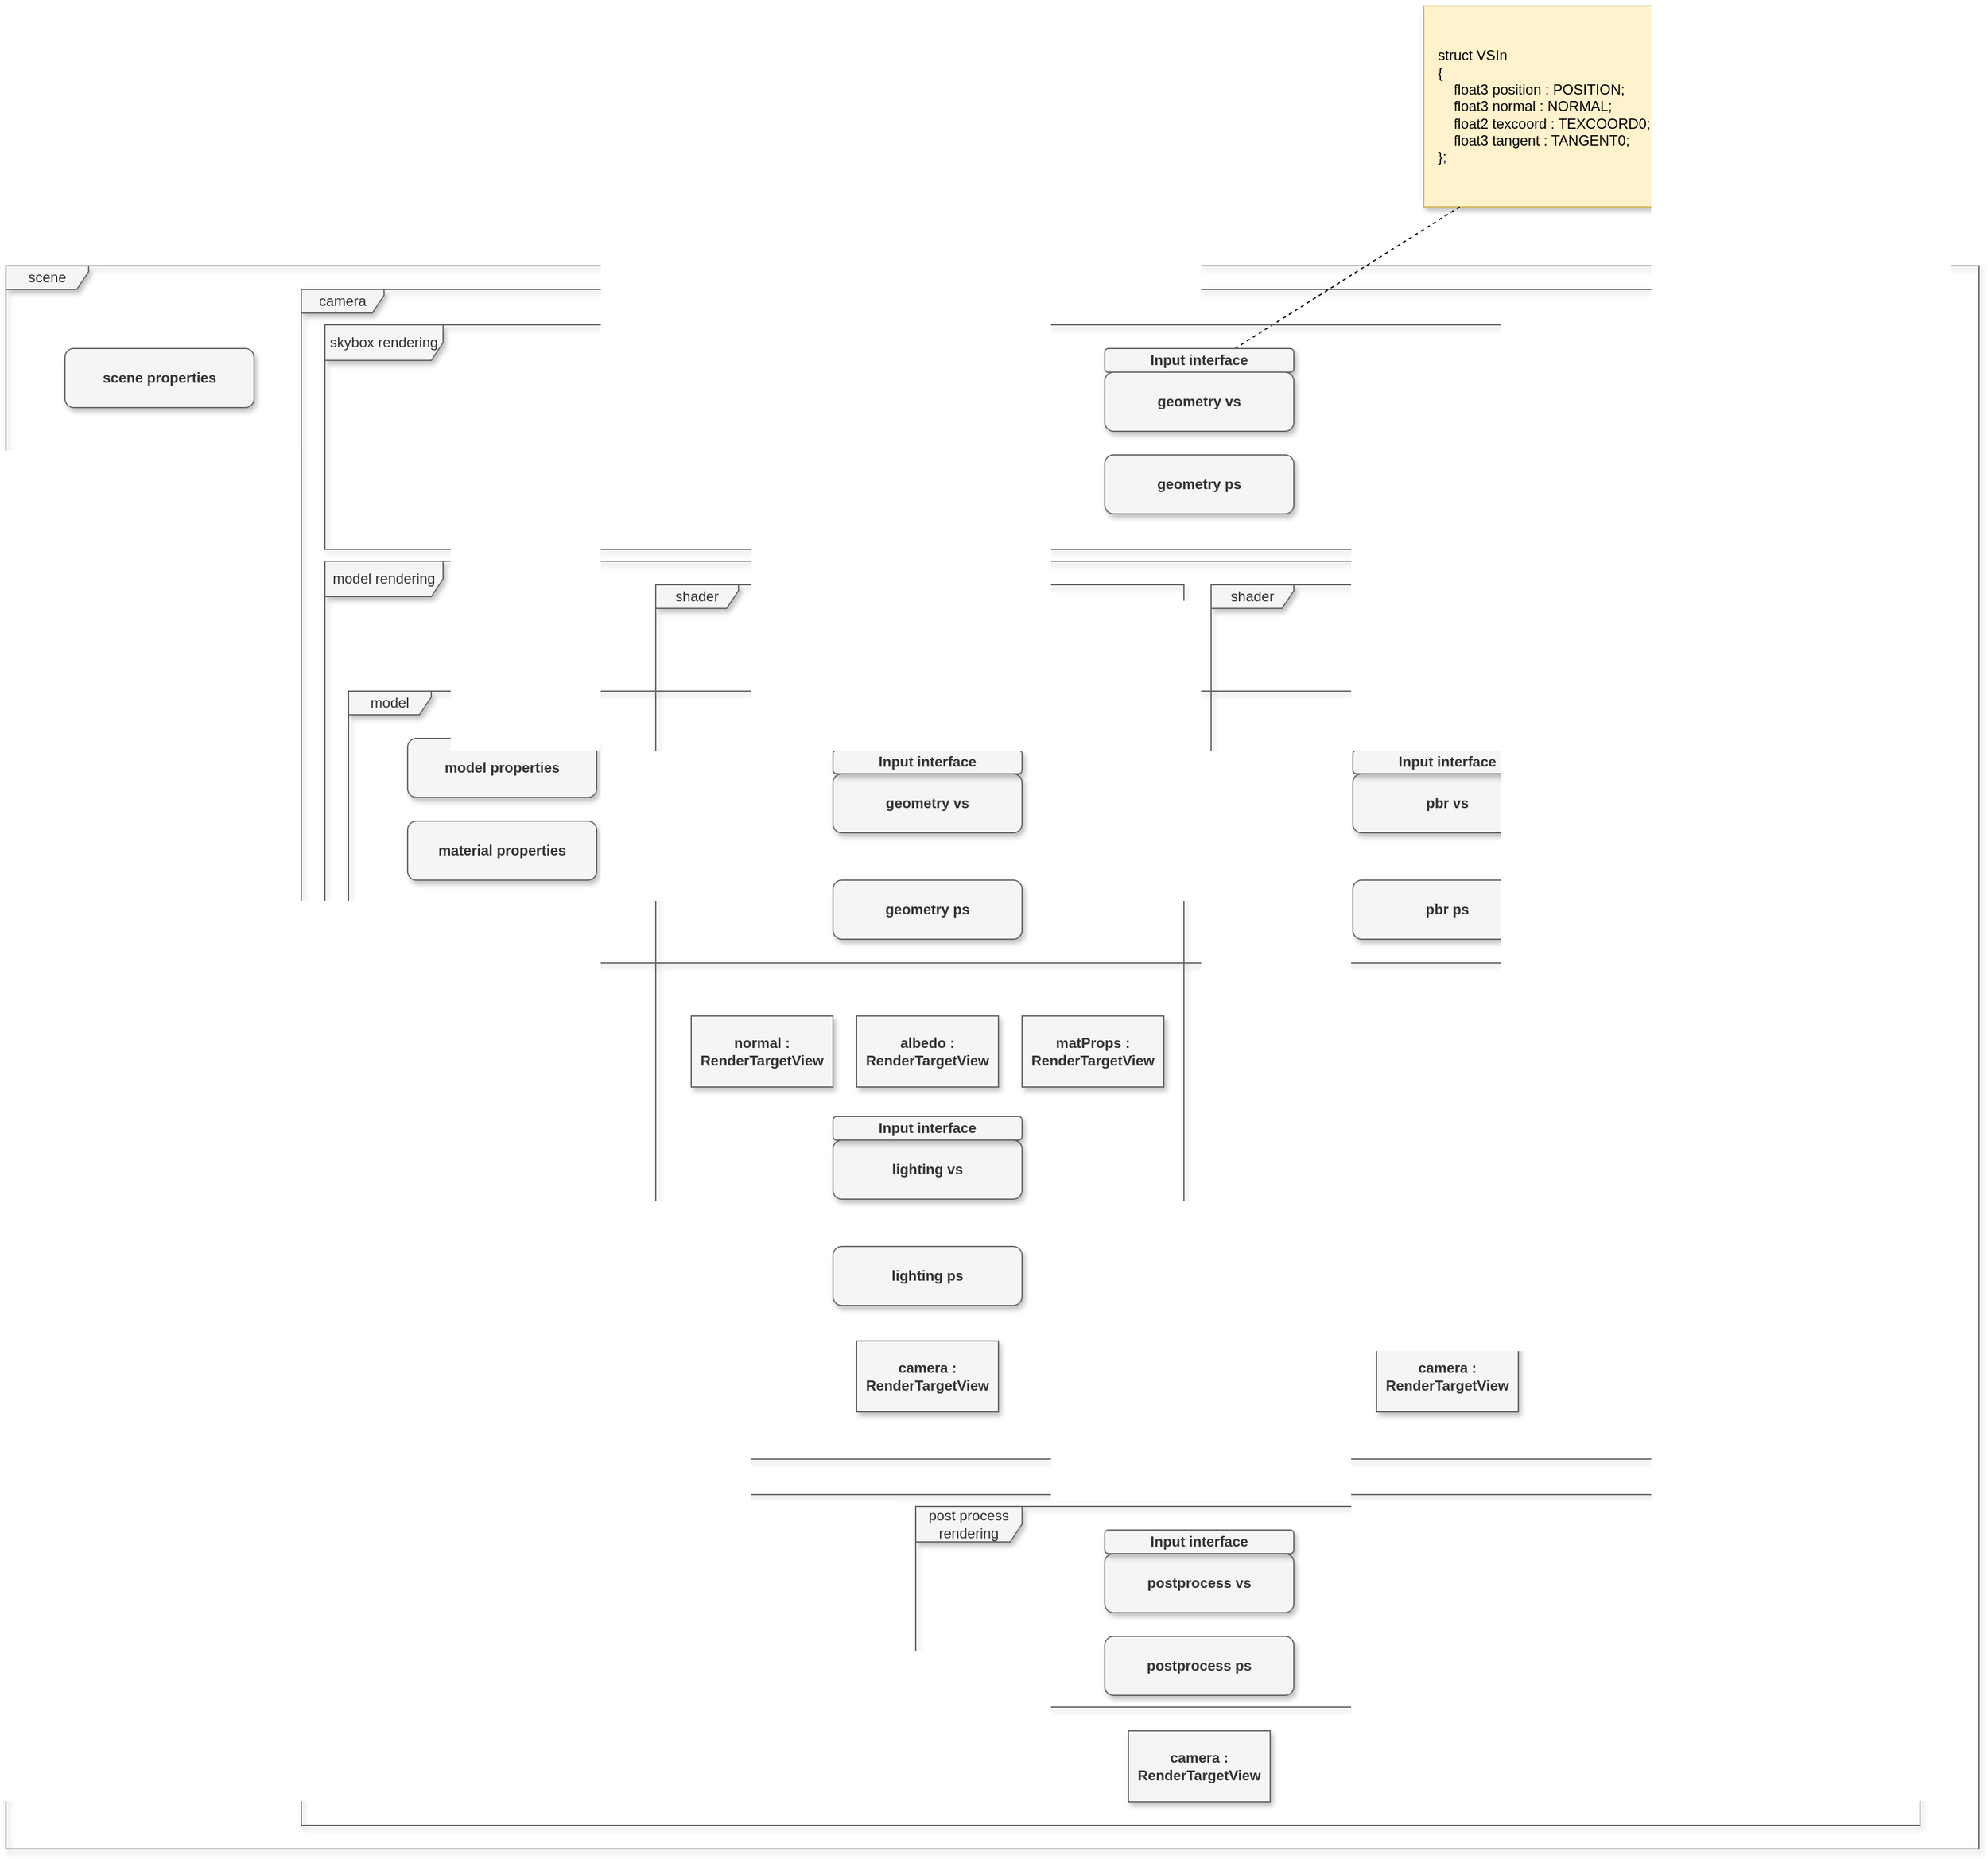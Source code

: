 <mxfile version="19.0.3" type="device" pages="3"><diagram id="YXgC-vT5CmJUhVq_S3-j" name="ページ1"><mxGraphModel dx="2540" dy="2509" grid="1" gridSize="10" guides="1" tooltips="1" connect="1" arrows="1" fold="1" page="1" pageScale="1" pageWidth="827" pageHeight="1169" math="0" shadow="0"><root><mxCell id="0"/><mxCell id="1" parent="0"/><mxCell id="s1_-4kvUL-8-VDjC4zSh-5" value="model rendering" style="shape=umlFrame;whiteSpace=wrap;html=1;shadow=1;fillColor=#f5f5f5;fontColor=#333333;strokeColor=#666666;width=100;height=30;" parent="1" vertex="1"><mxGeometry x="-380" y="170" width="1300" height="790" as="geometry"/></mxCell><mxCell id="RDP-sjqOX5ilSo5YV9NG-27" value="model" style="shape=umlFrame;whiteSpace=wrap;html=1;shadow=1;fillColor=#f5f5f5;fontColor=#333333;strokeColor=#666666;width=70;height=20;" parent="1" vertex="1"><mxGeometry x="-360" y="280" width="1240" height="230" as="geometry"/></mxCell><mxCell id="s1_-4kvUL-8-VDjC4zSh-1" value="shader" style="shape=umlFrame;whiteSpace=wrap;html=1;shadow=1;fillColor=#f5f5f5;fontColor=#333333;strokeColor=#666666;width=70;height=20;" parent="1" vertex="1"><mxGeometry x="-100" y="190" width="447" height="740" as="geometry"/></mxCell><mxCell id="s1_-4kvUL-8-VDjC4zSh-4" value="scene" style="shape=umlFrame;whiteSpace=wrap;html=1;shadow=1;fillColor=#f5f5f5;fontColor=#333333;strokeColor=#666666;width=70;height=20;" parent="1" vertex="1"><mxGeometry x="-650" y="-80" width="1670" height="1340" as="geometry"/></mxCell><mxCell id="s1_-4kvUL-8-VDjC4zSh-3" value="camera" style="shape=umlFrame;whiteSpace=wrap;html=1;shadow=1;fillColor=#f5f5f5;fontColor=#333333;strokeColor=#666666;width=70;height=20;" parent="1" vertex="1"><mxGeometry x="-400" y="-60" width="1370" height="1300" as="geometry"/></mxCell><mxCell id="s1_-4kvUL-8-VDjC4zSh-6" value="post process rendering" style="shape=umlFrame;whiteSpace=wrap;html=1;shadow=1;fillColor=#f5f5f5;fontColor=#333333;strokeColor=#666666;width=90;height=30;" parent="1" vertex="1"><mxGeometry x="120" y="970" width="500" height="170" as="geometry"/></mxCell><mxCell id="s1_-4kvUL-8-VDjC4zSh-2" value="shader" style="shape=umlFrame;whiteSpace=wrap;html=1;shadow=1;fillColor=#f5f5f5;fontColor=#333333;strokeColor=#666666;width=70;height=20;" parent="1" vertex="1"><mxGeometry x="370" y="190" width="447" height="740" as="geometry"/></mxCell><mxCell id="RDP-sjqOX5ilSo5YV9NG-2" value="&lt;div&gt;struct VSIn&lt;/div&gt;&lt;div&gt;{&lt;/div&gt;&lt;div&gt;&amp;nbsp; &amp;nbsp; float3 position : POSITION;&lt;/div&gt;&lt;div&gt;&amp;nbsp; &amp;nbsp; float3 normal : NORMAL;&lt;/div&gt;&lt;div&gt;&amp;nbsp; &amp;nbsp; float2 texcoord : TEXCOORD0;&lt;/div&gt;&lt;div&gt;&amp;nbsp; &amp;nbsp; float3 tangent : TANGENT0;&lt;/div&gt;&lt;div&gt;};&lt;/div&gt;" style="shape=note;size=15;align=left;spacingLeft=10;html=1;whiteSpace=wrap;shadow=1;fillColor=#fff2cc;strokeColor=#d6b656;" parent="1" vertex="1"><mxGeometry x="550" y="-300" width="330" height="170" as="geometry"/></mxCell><mxCell id="RDP-sjqOX5ilSo5YV9NG-3" value="" style="edgeStyle=none;endArrow=none;dashed=1;html=1;rounded=0;entryX=0.65;entryY=0.2;entryDx=0;entryDy=0;entryPerimeter=0;" parent="1" source="RDP-sjqOX5ilSo5YV9NG-2" target="s1_-4kvUL-8-VDjC4zSh-12" edge="1"><mxGeometry x="1" relative="1" as="geometry"><mxPoint x="1130" y="295" as="targetPoint"/></mxGeometry></mxCell><mxCell id="RDP-sjqOX5ilSo5YV9NG-6" value="geometry vs" style="shape=rect;html=1;rounded=1;whiteSpace=wrap;align=center;fillColor=#f5f5f5;fontColor=#333333;strokeColor=#666666;fontStyle=1;shadow=1;" parent="1" vertex="1"><mxGeometry x="50" y="350" width="160" height="50" as="geometry"/></mxCell><mxCell id="RDP-sjqOX5ilSo5YV9NG-7" value="geometry ps" style="shape=rect;html=1;rounded=1;whiteSpace=wrap;align=center;fillColor=#f5f5f5;fontColor=#333333;strokeColor=#666666;fontStyle=1;shadow=1;" parent="1" vertex="1"><mxGeometry x="50" y="440" width="160" height="50" as="geometry"/></mxCell><mxCell id="RDP-sjqOX5ilSo5YV9NG-9" value="normal : RenderTargetView" style="shape=rect;html=1;whiteSpace=wrap;align=center;shadow=1;fillColor=#f5f5f5;fontColor=#333333;strokeColor=#666666;fontStyle=1" parent="1" vertex="1"><mxGeometry x="-70" y="555" width="120" height="60" as="geometry"/></mxCell><mxCell id="RDP-sjqOX5ilSo5YV9NG-10" value="albedo : RenderTargetView" style="shape=rect;html=1;whiteSpace=wrap;align=center;shadow=1;fillColor=#f5f5f5;fontColor=#333333;strokeColor=#666666;fontStyle=1" parent="1" vertex="1"><mxGeometry x="70" y="555" width="120" height="60" as="geometry"/></mxCell><mxCell id="RDP-sjqOX5ilSo5YV9NG-11" value="matProps : RenderTargetView" style="shape=rect;html=1;whiteSpace=wrap;align=center;shadow=1;fillColor=#f5f5f5;fontColor=#333333;strokeColor=#666666;fontStyle=1" parent="1" vertex="1"><mxGeometry x="210" y="555" width="120" height="60" as="geometry"/></mxCell><mxCell id="RDP-sjqOX5ilSo5YV9NG-12" value="lighting vs" style="shape=rect;html=1;rounded=1;whiteSpace=wrap;align=center;fillColor=#f5f5f5;fontColor=#333333;strokeColor=#666666;fontStyle=1;shadow=1;" parent="1" vertex="1"><mxGeometry x="50" y="660" width="160" height="50" as="geometry"/></mxCell><mxCell id="RDP-sjqOX5ilSo5YV9NG-13" value="lighting ps" style="shape=rect;html=1;rounded=1;whiteSpace=wrap;align=center;fillColor=#f5f5f5;fontColor=#333333;strokeColor=#666666;fontStyle=1;shadow=1;" parent="1" vertex="1"><mxGeometry x="50" y="750" width="160" height="50" as="geometry"/></mxCell><mxCell id="RDP-sjqOX5ilSo5YV9NG-14" value="pbr vs" style="shape=rect;html=1;rounded=1;whiteSpace=wrap;align=center;fillColor=#f5f5f5;fontColor=#333333;strokeColor=#666666;fontStyle=1;shadow=1;" parent="1" vertex="1"><mxGeometry x="490" y="350" width="160" height="50" as="geometry"/></mxCell><mxCell id="RDP-sjqOX5ilSo5YV9NG-15" value="pbr ps" style="shape=rect;html=1;rounded=1;whiteSpace=wrap;align=center;fillColor=#f5f5f5;fontColor=#333333;strokeColor=#666666;fontStyle=1;shadow=1;" parent="1" vertex="1"><mxGeometry x="490" y="440" width="160" height="50" as="geometry"/></mxCell><mxCell id="RDP-sjqOX5ilSo5YV9NG-16" value="postprocess vs" style="shape=rect;html=1;rounded=1;whiteSpace=wrap;align=center;fillColor=#f5f5f5;fontColor=#333333;strokeColor=#666666;fontStyle=1;shadow=1;" parent="1" vertex="1"><mxGeometry x="280" y="1010" width="160" height="50" as="geometry"/></mxCell><mxCell id="RDP-sjqOX5ilSo5YV9NG-17" value="postprocess ps" style="shape=rect;html=1;rounded=1;whiteSpace=wrap;align=center;fillColor=#f5f5f5;fontColor=#333333;strokeColor=#666666;fontStyle=1;shadow=1;" parent="1" vertex="1"><mxGeometry x="280" y="1080" width="160" height="50" as="geometry"/></mxCell><mxCell id="RDP-sjqOX5ilSo5YV9NG-18" value="camera : RenderTargetView" style="shape=rect;html=1;whiteSpace=wrap;align=center;shadow=1;fillColor=#f5f5f5;fontColor=#333333;strokeColor=#666666;fontStyle=1" parent="1" vertex="1"><mxGeometry x="70" y="830" width="120" height="60" as="geometry"/></mxCell><mxCell id="RDP-sjqOX5ilSo5YV9NG-21" value="camera : RenderTargetView" style="shape=rect;html=1;whiteSpace=wrap;align=center;shadow=1;fillColor=#f5f5f5;fontColor=#333333;strokeColor=#666666;fontStyle=1" parent="1" vertex="1"><mxGeometry x="510" y="830" width="120" height="60" as="geometry"/></mxCell><mxCell id="RDP-sjqOX5ilSo5YV9NG-22" value="material properties" style="shape=rect;html=1;rounded=1;whiteSpace=wrap;align=center;fillColor=#f5f5f5;fontColor=#333333;strokeColor=#666666;fontStyle=1;shadow=1;" parent="1" vertex="1"><mxGeometry x="-310" y="390" width="160" height="50" as="geometry"/></mxCell><mxCell id="RDP-sjqOX5ilSo5YV9NG-25" value="scene properties" style="shape=rect;html=1;rounded=1;whiteSpace=wrap;align=center;fillColor=#f5f5f5;fontColor=#333333;strokeColor=#666666;fontStyle=1;shadow=1;" parent="1" vertex="1"><mxGeometry x="-600" y="-10" width="160" height="50" as="geometry"/></mxCell><mxCell id="RDP-sjqOX5ilSo5YV9NG-26" value="model properties" style="shape=rect;html=1;rounded=1;whiteSpace=wrap;align=center;fillColor=#f5f5f5;fontColor=#333333;strokeColor=#666666;fontStyle=1;shadow=1;" parent="1" vertex="1"><mxGeometry x="-310" y="320" width="160" height="50" as="geometry"/></mxCell><mxCell id="RDP-sjqOX5ilSo5YV9NG-28" value="camera : RenderTargetView" style="shape=rect;html=1;whiteSpace=wrap;align=center;shadow=1;fillColor=#f5f5f5;fontColor=#333333;strokeColor=#666666;fontStyle=1" parent="1" vertex="1"><mxGeometry x="300" y="1160" width="120" height="60" as="geometry"/></mxCell><mxCell id="s1_-4kvUL-8-VDjC4zSh-7" value="Input interface" style="shape=rect;html=1;rounded=1;whiteSpace=wrap;align=center;fillColor=#f5f5f5;fontColor=#333333;strokeColor=#666666;fontStyle=1;shadow=1;" parent="1" vertex="1"><mxGeometry x="50" y="330" width="160" height="20" as="geometry"/></mxCell><mxCell id="s1_-4kvUL-8-VDjC4zSh-8" value="Input interface" style="shape=rect;html=1;rounded=1;whiteSpace=wrap;align=center;fillColor=#f5f5f5;fontColor=#333333;strokeColor=#666666;fontStyle=1;shadow=1;" parent="1" vertex="1"><mxGeometry x="490" y="330" width="160" height="20" as="geometry"/></mxCell><mxCell id="s1_-4kvUL-8-VDjC4zSh-9" value="Input interface" style="shape=rect;html=1;rounded=1;whiteSpace=wrap;align=center;fillColor=#f5f5f5;fontColor=#333333;strokeColor=#666666;fontStyle=1;shadow=1;" parent="1" vertex="1"><mxGeometry x="50" y="640" width="160" height="20" as="geometry"/></mxCell><mxCell id="s1_-4kvUL-8-VDjC4zSh-10" value="Input interface" style="shape=rect;html=1;rounded=1;whiteSpace=wrap;align=center;fillColor=#f5f5f5;fontColor=#333333;strokeColor=#666666;fontStyle=1;shadow=1;" parent="1" vertex="1"><mxGeometry x="280" y="990" width="160" height="20" as="geometry"/></mxCell><mxCell id="s1_-4kvUL-8-VDjC4zSh-11" value="skybox rendering" style="shape=umlFrame;whiteSpace=wrap;html=1;shadow=1;fillColor=#f5f5f5;fontColor=#333333;strokeColor=#666666;width=100;height=30;" parent="1" vertex="1"><mxGeometry x="-380" y="-30" width="1300" height="190" as="geometry"/></mxCell><mxCell id="s1_-4kvUL-8-VDjC4zSh-12" value="Input interface" style="shape=rect;html=1;rounded=1;whiteSpace=wrap;align=center;fillColor=#f5f5f5;fontColor=#333333;strokeColor=#666666;fontStyle=1;shadow=1;" parent="1" vertex="1"><mxGeometry x="280" y="-10" width="160" height="20" as="geometry"/></mxCell><mxCell id="s1_-4kvUL-8-VDjC4zSh-13" value="geometry vs" style="shape=rect;html=1;rounded=1;whiteSpace=wrap;align=center;fillColor=#f5f5f5;fontColor=#333333;strokeColor=#666666;fontStyle=1;shadow=1;" parent="1" vertex="1"><mxGeometry x="280" y="10" width="160" height="50" as="geometry"/></mxCell><mxCell id="s1_-4kvUL-8-VDjC4zSh-14" value="geometry ps" style="shape=rect;html=1;rounded=1;whiteSpace=wrap;align=center;fillColor=#f5f5f5;fontColor=#333333;strokeColor=#666666;fontStyle=1;shadow=1;" parent="1" vertex="1"><mxGeometry x="280" y="80" width="160" height="50" as="geometry"/></mxCell></root></mxGraphModel></diagram><diagram id="eNa6T5AWLPvmEiPviDkh" name="ページ2"><mxGraphModel dx="1769" dy="737" grid="1" gridSize="10" guides="1" tooltips="1" connect="1" arrows="1" fold="1" page="1" pageScale="1" pageWidth="827" pageHeight="1169" math="0" shadow="0"><root><mxCell id="0"/><mxCell id="1" parent="0"/><mxCell id="f33VHewyYjSdojZ5BTiN-1" value="Material" style="html=1;fillColor=#f5f5f5;strokeColor=#666666;fontStyle=1;shadow=1;fontColor=#333333;" parent="1" vertex="1"><mxGeometry x="230" y="310" width="110" height="50" as="geometry"/></mxCell><mxCell id="f33VHewyYjSdojZ5BTiN-2" value="Material" style="html=1;fillColor=#f5f5f5;strokeColor=#666666;fontStyle=1;shadow=1;fontColor=#333333;" parent="1" vertex="1"><mxGeometry x="690" y="310" width="110" height="50" as="geometry"/></mxCell><mxCell id="f33VHewyYjSdojZ5BTiN-3" value="ShaderA" style="html=1;fillColor=#f5f5f5;strokeColor=#666666;fontStyle=1;shadow=1;fontColor=#333333;" parent="1" vertex="1"><mxGeometry x="330" y="380" width="110" height="50" as="geometry"/></mxCell><mxCell id="f33VHewyYjSdojZ5BTiN-4" value="ShaderB" style="html=1;fillColor=#f5f5f5;strokeColor=#666666;fontStyle=1;shadow=1;fontColor=#333333;" parent="1" vertex="1"><mxGeometry x="780" y="385" width="110" height="50" as="geometry"/></mxCell><mxCell id="f33VHewyYjSdojZ5BTiN-5" value="1" style="endArrow=open;html=1;endSize=12;startArrow=diamondThin;startSize=14;startFill=0;edgeStyle=elbowEdgeStyle;align=left;verticalAlign=bottom;rounded=0;" parent="1" source="f33VHewyYjSdojZ5BTiN-1" target="f33VHewyYjSdojZ5BTiN-3" edge="1"><mxGeometry x="-1" y="3" relative="1" as="geometry"><mxPoint x="330" y="380" as="sourcePoint"/><mxPoint x="490" y="380" as="targetPoint"/><Array as="points"><mxPoint x="290" y="370"/><mxPoint x="270" y="370"/></Array></mxGeometry></mxCell><mxCell id="f33VHewyYjSdojZ5BTiN-6" value="1" style="endArrow=open;html=1;endSize=12;startArrow=diamondThin;startSize=14;startFill=0;edgeStyle=elbowEdgeStyle;align=left;verticalAlign=bottom;rounded=0;" parent="1" source="f33VHewyYjSdojZ5BTiN-2" target="f33VHewyYjSdojZ5BTiN-4" edge="1"><mxGeometry x="-1" y="3" relative="1" as="geometry"><mxPoint x="550" y="385" as="sourcePoint"/><mxPoint x="710" y="405" as="targetPoint"/><Array as="points"><mxPoint x="750" y="365"/></Array></mxGeometry></mxCell><mxCell id="f33VHewyYjSdojZ5BTiN-7" value="MateriaTag1" style="html=1;fillColor=#f5f5f5;strokeColor=#666666;fontStyle=1;shadow=1;fontColor=#333333;" parent="1" vertex="1"><mxGeometry x="70" y="10" width="110" height="50" as="geometry"/></mxCell><mxCell id="f33VHewyYjSdojZ5BTiN-8" value="MateriaTag2" style="html=1;fillColor=#f5f5f5;strokeColor=#666666;fontStyle=1;shadow=1;fontColor=#333333;" parent="1" vertex="1"><mxGeometry x="270" y="10" width="110" height="50" as="geometry"/></mxCell><mxCell id="f33VHewyYjSdojZ5BTiN-9" value="MateriaTag3" style="html=1;fillColor=#f5f5f5;strokeColor=#666666;fontStyle=1;shadow=1;fontColor=#333333;" parent="1" vertex="1"><mxGeometry x="480" y="10" width="110" height="50" as="geometry"/></mxCell><mxCell id="f33VHewyYjSdojZ5BTiN-10" value="ShaderA" style="html=1;fillColor=#f5f5f5;strokeColor=#666666;fontStyle=1;shadow=1;fontColor=#333333;" parent="1" vertex="1"><mxGeometry x="-310" y="330" width="110" height="50" as="geometry"/></mxCell><mxCell id="f33VHewyYjSdojZ5BTiN-11" value="ShaderB" style="html=1;fillColor=#f5f5f5;strokeColor=#666666;fontStyle=1;shadow=1;fontColor=#333333;" parent="1" vertex="1"><mxGeometry x="-310" y="400" width="110" height="50" as="geometry"/></mxCell><mxCell id="f33VHewyYjSdojZ5BTiN-12" value="Active Shaders" style="text;html=1;align=center;verticalAlign=middle;resizable=0;points=[];autosize=1;strokeColor=none;fillColor=none;" parent="1" vertex="1"><mxGeometry x="-305" y="280" width="100" height="20" as="geometry"/></mxCell><mxCell id="f33VHewyYjSdojZ5BTiN-13" value="MeshRenderer" style="html=1;fillColor=#f5f5f5;strokeColor=#666666;fontStyle=1;shadow=1;fontColor=#333333;" parent="1" vertex="1"><mxGeometry x="230" y="195" width="110" height="50" as="geometry"/></mxCell><mxCell id="f33VHewyYjSdojZ5BTiN-14" value="MeshRenderer" style="html=1;fillColor=#f5f5f5;strokeColor=#666666;fontStyle=1;shadow=1;fontColor=#333333;" parent="1" vertex="1"><mxGeometry x="690" y="195" width="110" height="50" as="geometry"/></mxCell><mxCell id="f33VHewyYjSdojZ5BTiN-15" value="Material" style="html=1;fillColor=#f5f5f5;strokeColor=#666666;fontStyle=1;shadow=1;fontColor=#333333;" parent="1" vertex="1"><mxGeometry x="440" y="310" width="110" height="50" as="geometry"/></mxCell><mxCell id="f33VHewyYjSdojZ5BTiN-17" value="1" style="endArrow=open;html=1;endSize=12;startArrow=diamondThin;startSize=14;startFill=0;edgeStyle=elbowEdgeStyle;align=left;verticalAlign=bottom;rounded=0;" parent="1" source="f33VHewyYjSdojZ5BTiN-15" target="f33VHewyYjSdojZ5BTiN-3" edge="1"><mxGeometry x="-1" y="3" relative="1" as="geometry"><mxPoint x="560" y="380" as="sourcePoint"/><mxPoint x="540" y="405" as="targetPoint"/><Array as="points"><mxPoint x="500" y="370"/></Array></mxGeometry></mxCell><mxCell id="f33VHewyYjSdojZ5BTiN-18" value="MeshRenderer" style="html=1;fillColor=#f5f5f5;strokeColor=#666666;fontStyle=1;shadow=1;fontColor=#333333;" parent="1" vertex="1"><mxGeometry x="440" y="195" width="110" height="50" as="geometry"/></mxCell><mxCell id="f33VHewyYjSdojZ5BTiN-19" value="1" style="endArrow=open;html=1;endSize=12;startArrow=diamondThin;startSize=14;startFill=0;edgeStyle=elbowEdgeStyle;align=left;verticalAlign=bottom;rounded=0;" parent="1" source="f33VHewyYjSdojZ5BTiN-13" target="f33VHewyYjSdojZ5BTiN-1" edge="1"><mxGeometry x="-1" y="3" relative="1" as="geometry"><mxPoint x="300" y="370" as="sourcePoint"/><mxPoint x="340" y="415" as="targetPoint"/></mxGeometry></mxCell><mxCell id="f33VHewyYjSdojZ5BTiN-20" value="1" style="endArrow=open;html=1;endSize=12;startArrow=diamondThin;startSize=14;startFill=0;edgeStyle=elbowEdgeStyle;align=left;verticalAlign=bottom;rounded=0;" parent="1" source="f33VHewyYjSdojZ5BTiN-18" target="f33VHewyYjSdojZ5BTiN-15" edge="1"><mxGeometry x="-1" y="3" relative="1" as="geometry"><mxPoint x="270" y="250" as="sourcePoint"/><mxPoint x="270" y="320" as="targetPoint"/></mxGeometry></mxCell><mxCell id="f33VHewyYjSdojZ5BTiN-21" value="1" style="endArrow=open;html=1;endSize=12;startArrow=diamondThin;startSize=14;startFill=0;edgeStyle=elbowEdgeStyle;align=left;verticalAlign=bottom;rounded=0;" parent="1" source="f33VHewyYjSdojZ5BTiN-14" target="f33VHewyYjSdojZ5BTiN-2" edge="1"><mxGeometry x="-1" y="3" relative="1" as="geometry"><mxPoint x="505" y="250" as="sourcePoint"/><mxPoint x="505" y="320" as="targetPoint"/></mxGeometry></mxCell><mxCell id="f33VHewyYjSdojZ5BTiN-22" value="Material" style="html=1;fillColor=#f5f5f5;strokeColor=#666666;fontStyle=1;shadow=1;fontColor=#333333;" parent="1" vertex="1"><mxGeometry x="20" y="310" width="110" height="50" as="geometry"/></mxCell><mxCell id="f33VHewyYjSdojZ5BTiN-24" value="1" style="endArrow=open;html=1;endSize=12;startArrow=diamondThin;startSize=14;startFill=0;edgeStyle=elbowEdgeStyle;align=left;verticalAlign=bottom;rounded=0;" parent="1" source="f33VHewyYjSdojZ5BTiN-22" target="f33VHewyYjSdojZ5BTiN-3" edge="1"><mxGeometry x="-1" y="3" relative="1" as="geometry"><mxPoint x="120" y="380" as="sourcePoint"/><mxPoint x="120" y="405" as="targetPoint"/><Array as="points"><mxPoint x="80" y="370"/><mxPoint x="60" y="370"/></Array></mxGeometry></mxCell><mxCell id="f33VHewyYjSdojZ5BTiN-25" value="ImageRenderer" style="html=1;fillColor=#f5f5f5;strokeColor=#666666;fontStyle=1;shadow=1;fontColor=#333333;" parent="1" vertex="1"><mxGeometry x="20" y="195" width="110" height="50" as="geometry"/></mxCell><mxCell id="f33VHewyYjSdojZ5BTiN-26" value="1" style="endArrow=open;html=1;endSize=12;startArrow=diamondThin;startSize=14;startFill=0;edgeStyle=elbowEdgeStyle;align=left;verticalAlign=bottom;rounded=0;" parent="1" source="f33VHewyYjSdojZ5BTiN-25" target="f33VHewyYjSdojZ5BTiN-22" edge="1"><mxGeometry x="-1" y="3" relative="1" as="geometry"><mxPoint x="90" y="370" as="sourcePoint"/><mxPoint x="130" y="415" as="targetPoint"/></mxGeometry></mxCell></root></mxGraphModel></diagram><diagram id="PAdnaMgHmrjmV-zZWKQd" name="ページ3"><mxGraphModel dx="942" dy="737" grid="1" gridSize="10" guides="1" tooltips="1" connect="1" arrows="1" fold="1" page="1" pageScale="1" pageWidth="827" pageHeight="1169" math="0" shadow="0"><root><mxCell id="0"/><mxCell id="1" parent="0"/><mxCell id="fSWCymY4zTmtZZPEPuUE-1" value="Frame buffer" style="html=1;fillColor=#f5f5f5;strokeColor=#666666;fontStyle=1;shadow=1;fontColor=#333333;" vertex="1" parent="1"><mxGeometry x="410" y="840" width="110" height="50" as="geometry"/></mxCell><mxCell id="pGbomY2hmlQlcbQTVbRU-4" style="edgeStyle=orthogonalEdgeStyle;rounded=0;orthogonalLoop=1;jettySize=auto;html=1;endArrow=open;endFill=0;" edge="1" parent="1" source="fSWCymY4zTmtZZPEPuUE-2" target="pGbomY2hmlQlcbQTVbRU-3"><mxGeometry relative="1" as="geometry"/></mxCell><mxCell id="fSWCymY4zTmtZZPEPuUE-2" value="screen" style="html=1;fillColor=#f5f5f5;strokeColor=#666666;fontStyle=1;shadow=1;fontColor=#333333;" vertex="1" parent="1"><mxGeometry x="410" y="260" width="110" height="50" as="geometry"/></mxCell><mxCell id="pGbomY2hmlQlcbQTVbRU-2" style="edgeStyle=orthogonalEdgeStyle;rounded=0;orthogonalLoop=1;jettySize=auto;html=1;endArrow=open;endFill=0;" edge="1" parent="1" source="fSWCymY4zTmtZZPEPuUE-3" target="fSWCymY4zTmtZZPEPuUE-2"><mxGeometry relative="1" as="geometry"/></mxCell><mxCell id="fSWCymY4zTmtZZPEPuUE-3" value="Model shader" style="shape=rect;html=1;rounded=1;whiteSpace=wrap;align=center;" vertex="1" parent="1"><mxGeometry x="400" y="90" width="130" height="50" as="geometry"/></mxCell><mxCell id="pGbomY2hmlQlcbQTVbRU-5" style="edgeStyle=orthogonalEdgeStyle;rounded=0;orthogonalLoop=1;jettySize=auto;html=1;endArrow=open;endFill=0;startArrow=none;" edge="1" parent="1" source="pGbomY2hmlQlcbQTVbRU-6" target="fSWCymY4zTmtZZPEPuUE-1"><mxGeometry relative="1" as="geometry"/></mxCell><mxCell id="pGbomY2hmlQlcbQTVbRU-10" style="edgeStyle=orthogonalEdgeStyle;rounded=0;orthogonalLoop=1;jettySize=auto;html=1;endArrow=open;endFill=0;" edge="1" parent="1" source="pGbomY2hmlQlcbQTVbRU-3" target="pGbomY2hmlQlcbQTVbRU-7"><mxGeometry relative="1" as="geometry"/></mxCell><mxCell id="pGbomY2hmlQlcbQTVbRU-3" value="Post process A" style="shape=rect;html=1;rounded=1;whiteSpace=wrap;align=center;" vertex="1" parent="1"><mxGeometry x="400" y="340" width="130" height="50" as="geometry"/></mxCell><mxCell id="pGbomY2hmlQlcbQTVbRU-9" value="" style="edgeStyle=orthogonalEdgeStyle;rounded=0;orthogonalLoop=1;jettySize=auto;html=1;endArrow=open;endFill=0;" edge="1" parent="1" source="pGbomY2hmlQlcbQTVbRU-7" target="pGbomY2hmlQlcbQTVbRU-11"><mxGeometry relative="1" as="geometry"/></mxCell><mxCell id="pGbomY2hmlQlcbQTVbRU-7" value="screen_back" style="html=1;fillColor=#f5f5f5;strokeColor=#666666;fontStyle=1;shadow=1;fontColor=#333333;" vertex="1" parent="1"><mxGeometry x="410" y="420" width="110" height="50" as="geometry"/></mxCell><mxCell id="pGbomY2hmlQlcbQTVbRU-6" value="Post process B" style="shape=rect;html=1;rounded=1;whiteSpace=wrap;align=center;" vertex="1" parent="1"><mxGeometry x="400" y="655" width="130" height="50" as="geometry"/></mxCell><mxCell id="pGbomY2hmlQlcbQTVbRU-24" style="edgeStyle=orthogonalEdgeStyle;rounded=0;orthogonalLoop=1;jettySize=auto;html=1;endArrow=open;endFill=0;" edge="1" parent="1" source="pGbomY2hmlQlcbQTVbRU-11" target="pGbomY2hmlQlcbQTVbRU-19"><mxGeometry relative="1" as="geometry"/></mxCell><mxCell id="pGbomY2hmlQlcbQTVbRU-11" value="Swap screen buffer" style="shape=rect;html=1;rounded=1;whiteSpace=wrap;align=center;" vertex="1" parent="1"><mxGeometry x="320" y="500" width="290" height="30" as="geometry"/></mxCell><mxCell id="pGbomY2hmlQlcbQTVbRU-15" style="edgeStyle=orthogonalEdgeStyle;rounded=0;orthogonalLoop=1;jettySize=auto;html=1;endArrow=diamondThin;endFill=0;" edge="1" parent="1" source="pGbomY2hmlQlcbQTVbRU-14" target="fSWCymY4zTmtZZPEPuUE-2"><mxGeometry relative="1" as="geometry"/></mxCell><mxCell id="pGbomY2hmlQlcbQTVbRU-14" value="Off-screen buffer A" style="html=1;fillColor=#f5f5f5;strokeColor=#666666;fontStyle=1;shadow=1;fontColor=#333333;" vertex="1" parent="1"><mxGeometry x="220" y="260" width="110" height="50" as="geometry"/></mxCell><mxCell id="pGbomY2hmlQlcbQTVbRU-17" style="edgeStyle=orthogonalEdgeStyle;rounded=0;orthogonalLoop=1;jettySize=auto;html=1;endArrow=diamondThin;endFill=0;" edge="1" parent="1" source="pGbomY2hmlQlcbQTVbRU-16" target="pGbomY2hmlQlcbQTVbRU-7"><mxGeometry relative="1" as="geometry"/></mxCell><mxCell id="pGbomY2hmlQlcbQTVbRU-16" value="Off-screen buffer B" style="html=1;fillColor=#f5f5f5;strokeColor=#666666;fontStyle=1;shadow=1;fontColor=#333333;" vertex="1" parent="1"><mxGeometry x="220" y="420" width="110" height="50" as="geometry"/></mxCell><mxCell id="pGbomY2hmlQlcbQTVbRU-18" value="screen_back" style="html=1;fillColor=#f5f5f5;strokeColor=#666666;fontStyle=1;shadow=1;fontColor=#333333;" vertex="1" parent="1"><mxGeometry x="410" y="720" width="110" height="50" as="geometry"/></mxCell><mxCell id="pGbomY2hmlQlcbQTVbRU-19" value="screen" style="html=1;fillColor=#f5f5f5;strokeColor=#666666;fontStyle=1;shadow=1;fontColor=#333333;" vertex="1" parent="1"><mxGeometry x="410" y="590" width="110" height="50" as="geometry"/></mxCell><mxCell id="pGbomY2hmlQlcbQTVbRU-20" style="edgeStyle=orthogonalEdgeStyle;rounded=0;orthogonalLoop=1;jettySize=auto;html=1;endArrow=diamondThin;endFill=0;" edge="1" source="pGbomY2hmlQlcbQTVbRU-21" parent="1" target="pGbomY2hmlQlcbQTVbRU-18"><mxGeometry relative="1" as="geometry"><mxPoint x="380" y="745" as="targetPoint"/></mxGeometry></mxCell><mxCell id="pGbomY2hmlQlcbQTVbRU-21" value="Off-screen buffer A" style="html=1;fillColor=#f5f5f5;strokeColor=#666666;fontStyle=1;shadow=1;fontColor=#333333;" vertex="1" parent="1"><mxGeometry x="220" y="720" width="110" height="50" as="geometry"/></mxCell><mxCell id="pGbomY2hmlQlcbQTVbRU-22" style="edgeStyle=orthogonalEdgeStyle;rounded=0;orthogonalLoop=1;jettySize=auto;html=1;endArrow=diamondThin;endFill=0;" edge="1" source="pGbomY2hmlQlcbQTVbRU-23" parent="1" target="pGbomY2hmlQlcbQTVbRU-19"><mxGeometry relative="1" as="geometry"><mxPoint x="400" y="615" as="targetPoint"/></mxGeometry></mxCell><mxCell id="pGbomY2hmlQlcbQTVbRU-23" value="Off-screen buffer B" style="html=1;fillColor=#f5f5f5;strokeColor=#666666;fontStyle=1;shadow=1;fontColor=#333333;" vertex="1" parent="1"><mxGeometry x="220" y="590" width="110" height="50" as="geometry"/></mxCell></root></mxGraphModel></diagram></mxfile>